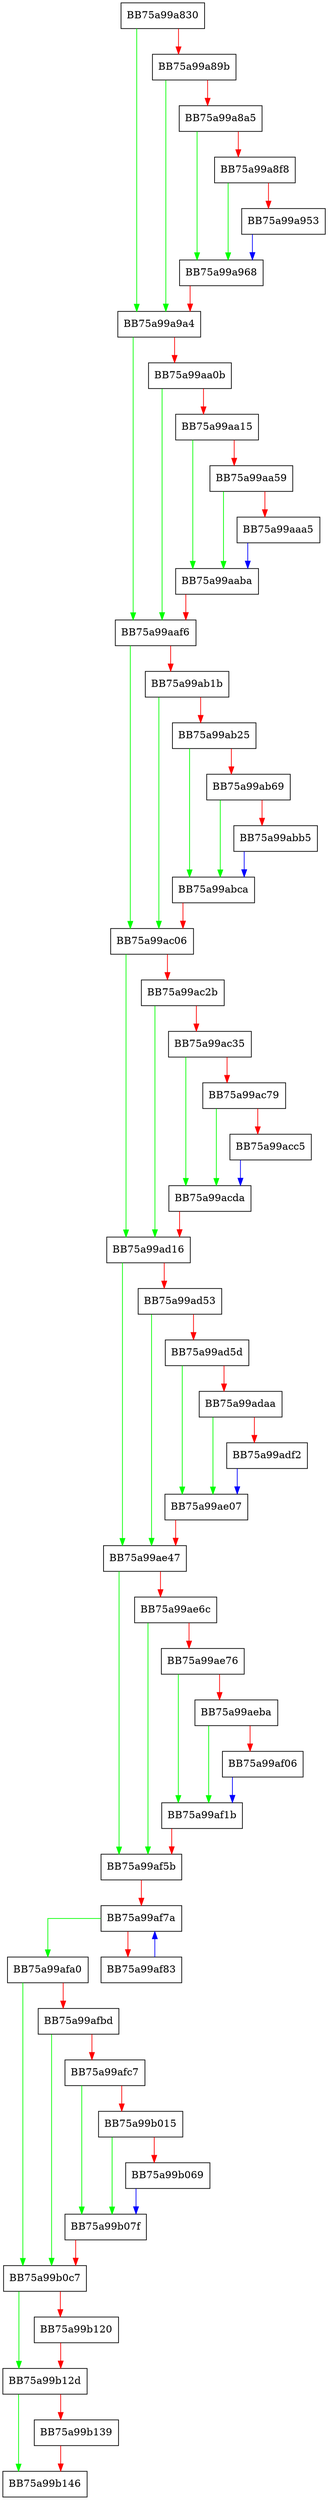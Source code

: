 digraph deinit {
  node [shape="box"];
  graph [splines=ortho];
  BB75a99a830 -> BB75a99a9a4 [color="green"];
  BB75a99a830 -> BB75a99a89b [color="red"];
  BB75a99a89b -> BB75a99a9a4 [color="green"];
  BB75a99a89b -> BB75a99a8a5 [color="red"];
  BB75a99a8a5 -> BB75a99a968 [color="green"];
  BB75a99a8a5 -> BB75a99a8f8 [color="red"];
  BB75a99a8f8 -> BB75a99a968 [color="green"];
  BB75a99a8f8 -> BB75a99a953 [color="red"];
  BB75a99a953 -> BB75a99a968 [color="blue"];
  BB75a99a968 -> BB75a99a9a4 [color="red"];
  BB75a99a9a4 -> BB75a99aaf6 [color="green"];
  BB75a99a9a4 -> BB75a99aa0b [color="red"];
  BB75a99aa0b -> BB75a99aaf6 [color="green"];
  BB75a99aa0b -> BB75a99aa15 [color="red"];
  BB75a99aa15 -> BB75a99aaba [color="green"];
  BB75a99aa15 -> BB75a99aa59 [color="red"];
  BB75a99aa59 -> BB75a99aaba [color="green"];
  BB75a99aa59 -> BB75a99aaa5 [color="red"];
  BB75a99aaa5 -> BB75a99aaba [color="blue"];
  BB75a99aaba -> BB75a99aaf6 [color="red"];
  BB75a99aaf6 -> BB75a99ac06 [color="green"];
  BB75a99aaf6 -> BB75a99ab1b [color="red"];
  BB75a99ab1b -> BB75a99ac06 [color="green"];
  BB75a99ab1b -> BB75a99ab25 [color="red"];
  BB75a99ab25 -> BB75a99abca [color="green"];
  BB75a99ab25 -> BB75a99ab69 [color="red"];
  BB75a99ab69 -> BB75a99abca [color="green"];
  BB75a99ab69 -> BB75a99abb5 [color="red"];
  BB75a99abb5 -> BB75a99abca [color="blue"];
  BB75a99abca -> BB75a99ac06 [color="red"];
  BB75a99ac06 -> BB75a99ad16 [color="green"];
  BB75a99ac06 -> BB75a99ac2b [color="red"];
  BB75a99ac2b -> BB75a99ad16 [color="green"];
  BB75a99ac2b -> BB75a99ac35 [color="red"];
  BB75a99ac35 -> BB75a99acda [color="green"];
  BB75a99ac35 -> BB75a99ac79 [color="red"];
  BB75a99ac79 -> BB75a99acda [color="green"];
  BB75a99ac79 -> BB75a99acc5 [color="red"];
  BB75a99acc5 -> BB75a99acda [color="blue"];
  BB75a99acda -> BB75a99ad16 [color="red"];
  BB75a99ad16 -> BB75a99ae47 [color="green"];
  BB75a99ad16 -> BB75a99ad53 [color="red"];
  BB75a99ad53 -> BB75a99ae47 [color="green"];
  BB75a99ad53 -> BB75a99ad5d [color="red"];
  BB75a99ad5d -> BB75a99ae07 [color="green"];
  BB75a99ad5d -> BB75a99adaa [color="red"];
  BB75a99adaa -> BB75a99ae07 [color="green"];
  BB75a99adaa -> BB75a99adf2 [color="red"];
  BB75a99adf2 -> BB75a99ae07 [color="blue"];
  BB75a99ae07 -> BB75a99ae47 [color="red"];
  BB75a99ae47 -> BB75a99af5b [color="green"];
  BB75a99ae47 -> BB75a99ae6c [color="red"];
  BB75a99ae6c -> BB75a99af5b [color="green"];
  BB75a99ae6c -> BB75a99ae76 [color="red"];
  BB75a99ae76 -> BB75a99af1b [color="green"];
  BB75a99ae76 -> BB75a99aeba [color="red"];
  BB75a99aeba -> BB75a99af1b [color="green"];
  BB75a99aeba -> BB75a99af06 [color="red"];
  BB75a99af06 -> BB75a99af1b [color="blue"];
  BB75a99af1b -> BB75a99af5b [color="red"];
  BB75a99af5b -> BB75a99af7a [color="red"];
  BB75a99af7a -> BB75a99afa0 [color="green"];
  BB75a99af7a -> BB75a99af83 [color="red"];
  BB75a99af83 -> BB75a99af7a [color="blue"];
  BB75a99afa0 -> BB75a99b0c7 [color="green"];
  BB75a99afa0 -> BB75a99afbd [color="red"];
  BB75a99afbd -> BB75a99b0c7 [color="green"];
  BB75a99afbd -> BB75a99afc7 [color="red"];
  BB75a99afc7 -> BB75a99b07f [color="green"];
  BB75a99afc7 -> BB75a99b015 [color="red"];
  BB75a99b015 -> BB75a99b07f [color="green"];
  BB75a99b015 -> BB75a99b069 [color="red"];
  BB75a99b069 -> BB75a99b07f [color="blue"];
  BB75a99b07f -> BB75a99b0c7 [color="red"];
  BB75a99b0c7 -> BB75a99b12d [color="green"];
  BB75a99b0c7 -> BB75a99b120 [color="red"];
  BB75a99b120 -> BB75a99b12d [color="red"];
  BB75a99b12d -> BB75a99b146 [color="green"];
  BB75a99b12d -> BB75a99b139 [color="red"];
  BB75a99b139 -> BB75a99b146 [color="red"];
}